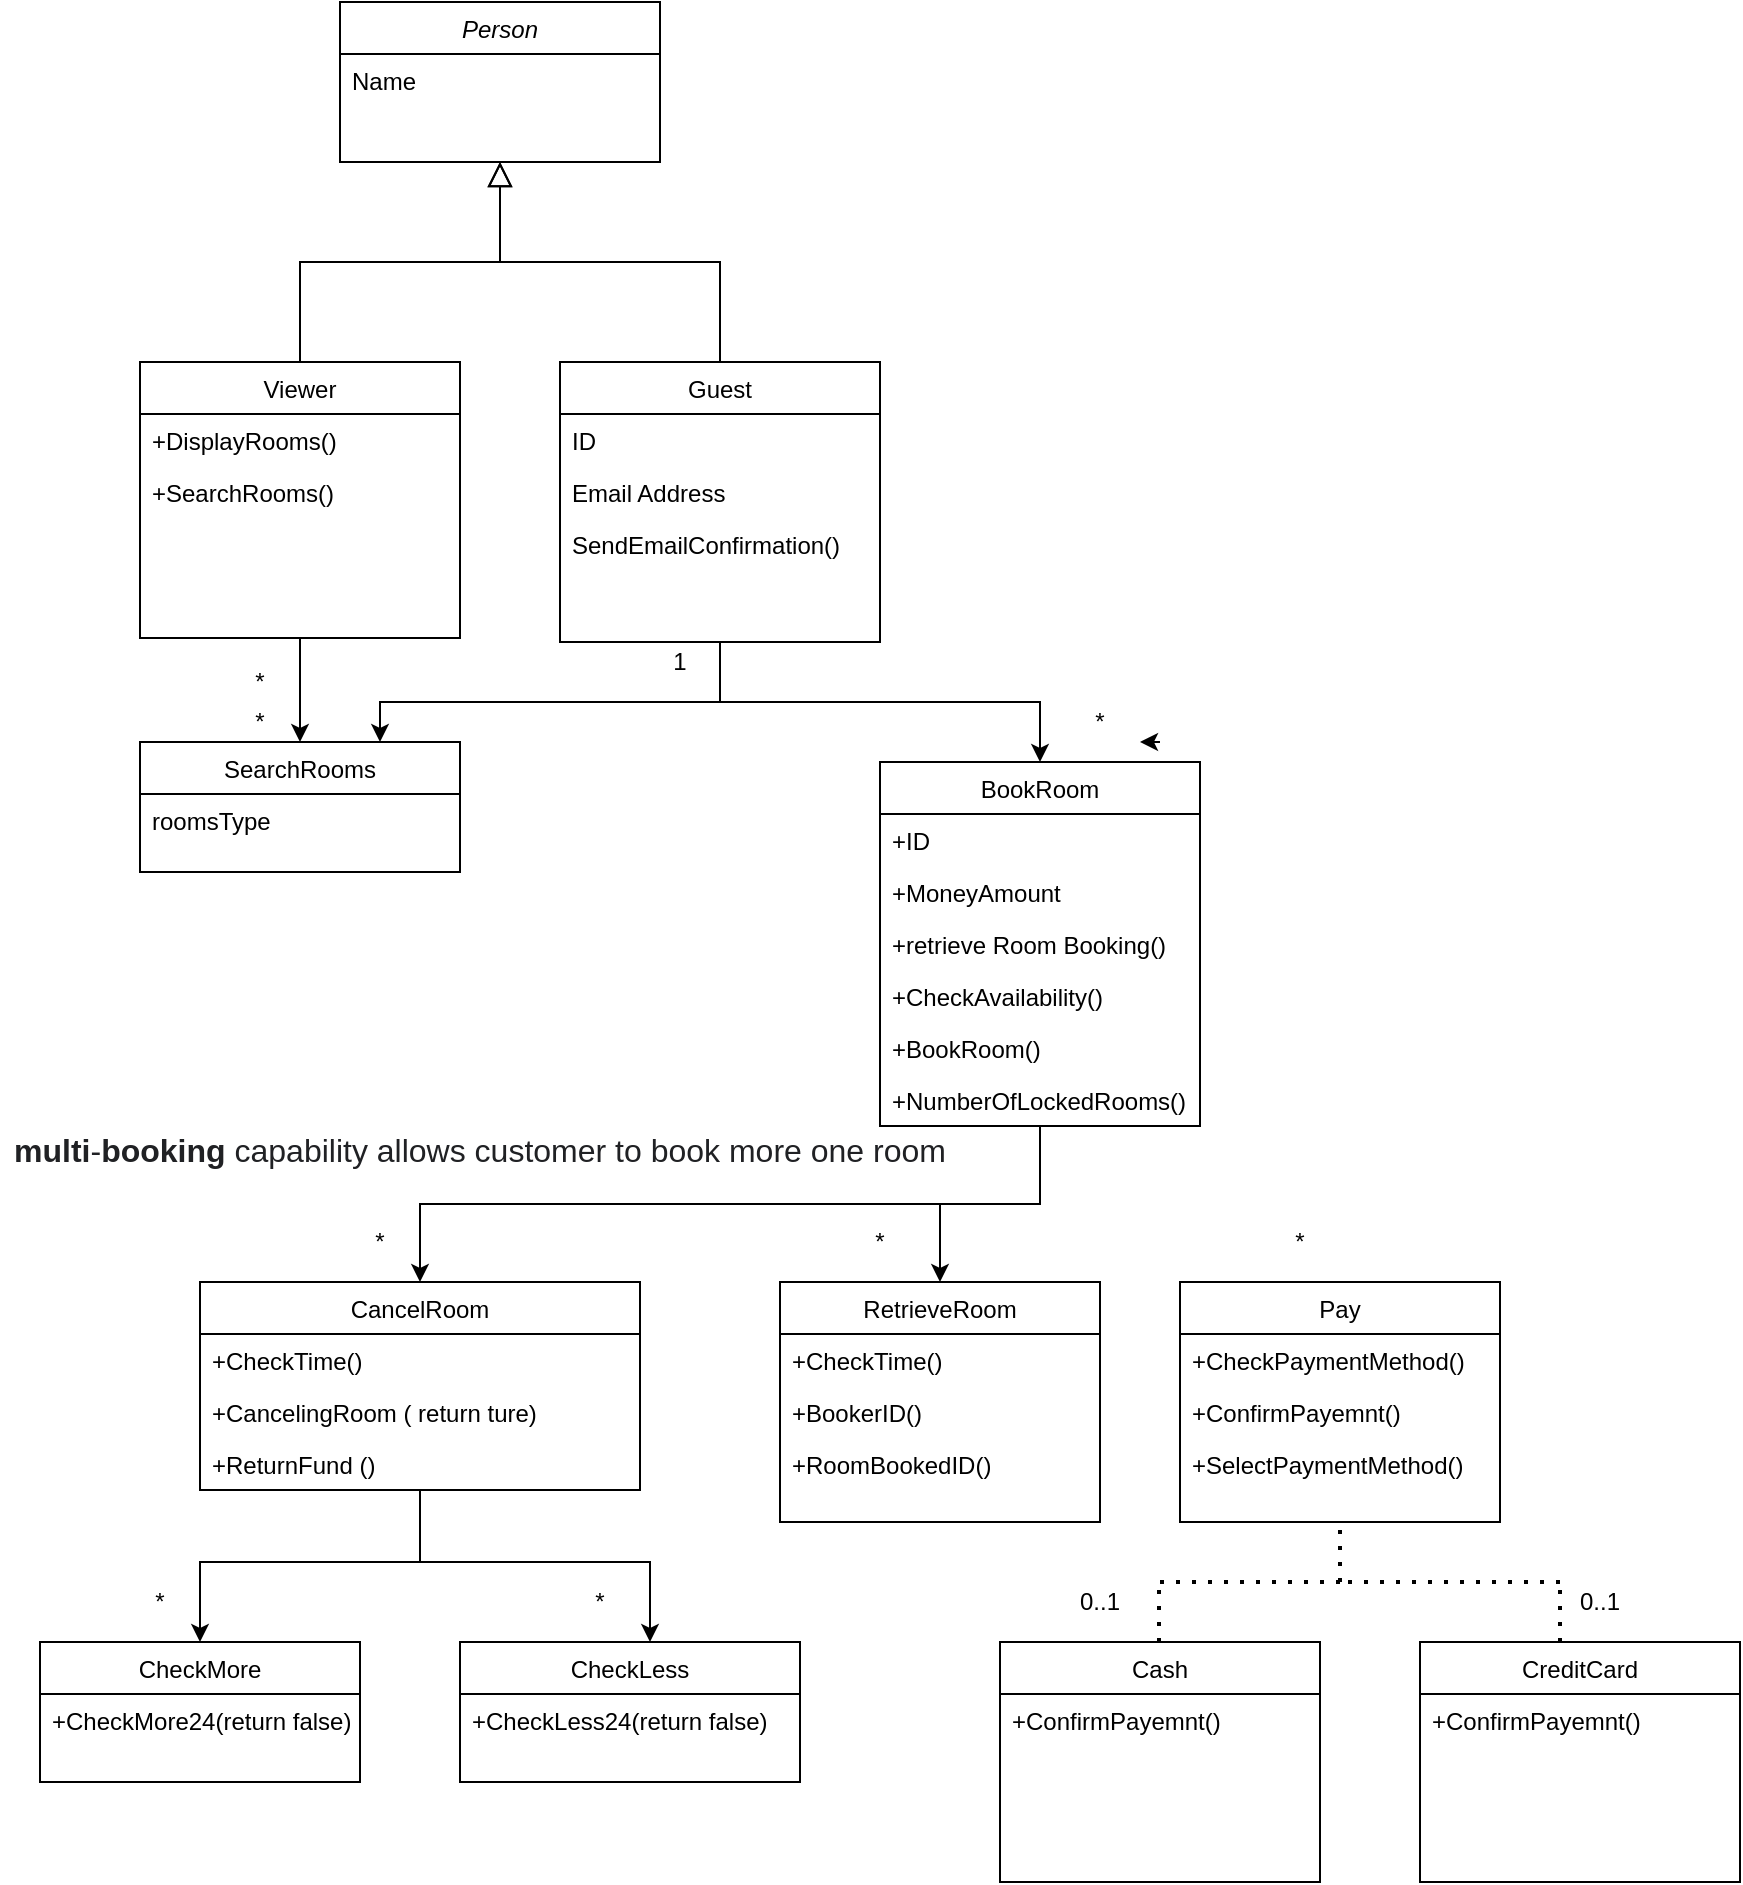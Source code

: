 <mxfile version="13.10.9" type="github">
  <diagram id="C5RBs43oDa-KdzZeNtuy" name="Page-1">
    <mxGraphModel dx="1019" dy="456" grid="1" gridSize="10" guides="1" tooltips="1" connect="1" arrows="1" fold="1" page="1" pageScale="1" pageWidth="827" pageHeight="1169" math="0" shadow="0">
      <root>
        <mxCell id="WIyWlLk6GJQsqaUBKTNV-0" />
        <mxCell id="WIyWlLk6GJQsqaUBKTNV-1" parent="WIyWlLk6GJQsqaUBKTNV-0" />
        <mxCell id="zkfFHV4jXpPFQw0GAbJ--0" value="Person" style="swimlane;fontStyle=2;align=center;verticalAlign=top;childLayout=stackLayout;horizontal=1;startSize=26;horizontalStack=0;resizeParent=1;resizeLast=0;collapsible=1;marginBottom=0;rounded=0;shadow=0;strokeWidth=1;" parent="WIyWlLk6GJQsqaUBKTNV-1" vertex="1">
          <mxGeometry x="220" y="180" width="160" height="80" as="geometry">
            <mxRectangle x="230" y="140" width="160" height="26" as="alternateBounds" />
          </mxGeometry>
        </mxCell>
        <mxCell id="zkfFHV4jXpPFQw0GAbJ--1" value="Name" style="text;align=left;verticalAlign=top;spacingLeft=4;spacingRight=4;overflow=hidden;rotatable=0;points=[[0,0.5],[1,0.5]];portConstraint=eastwest;" parent="zkfFHV4jXpPFQw0GAbJ--0" vertex="1">
          <mxGeometry y="26" width="160" height="26" as="geometry" />
        </mxCell>
        <mxCell id="uaUlRpcdH6cN6g0oEgt6-7" style="edgeStyle=orthogonalEdgeStyle;rounded=0;orthogonalLoop=1;jettySize=auto;html=1;exitX=0.5;exitY=1;exitDx=0;exitDy=0;entryX=0.5;entryY=0;entryDx=0;entryDy=0;" edge="1" parent="WIyWlLk6GJQsqaUBKTNV-1" source="zkfFHV4jXpPFQw0GAbJ--6" target="uaUlRpcdH6cN6g0oEgt6-3">
          <mxGeometry relative="1" as="geometry" />
        </mxCell>
        <mxCell id="zkfFHV4jXpPFQw0GAbJ--6" value="Viewer" style="swimlane;fontStyle=0;align=center;verticalAlign=top;childLayout=stackLayout;horizontal=1;startSize=26;horizontalStack=0;resizeParent=1;resizeLast=0;collapsible=1;marginBottom=0;rounded=0;shadow=0;strokeWidth=1;" parent="WIyWlLk6GJQsqaUBKTNV-1" vertex="1">
          <mxGeometry x="120" y="360" width="160" height="138" as="geometry">
            <mxRectangle x="130" y="380" width="160" height="26" as="alternateBounds" />
          </mxGeometry>
        </mxCell>
        <mxCell id="zkfFHV4jXpPFQw0GAbJ--11" value="+DisplayRooms()" style="text;align=left;verticalAlign=top;spacingLeft=4;spacingRight=4;overflow=hidden;rotatable=0;points=[[0,0.5],[1,0.5]];portConstraint=eastwest;" parent="zkfFHV4jXpPFQw0GAbJ--6" vertex="1">
          <mxGeometry y="26" width="160" height="26" as="geometry" />
        </mxCell>
        <mxCell id="uaUlRpcdH6cN6g0oEgt6-2" value="+SearchRooms()" style="text;align=left;verticalAlign=top;spacingLeft=4;spacingRight=4;overflow=hidden;rotatable=0;points=[[0,0.5],[1,0.5]];portConstraint=eastwest;" vertex="1" parent="zkfFHV4jXpPFQw0GAbJ--6">
          <mxGeometry y="52" width="160" height="26" as="geometry" />
        </mxCell>
        <mxCell id="zkfFHV4jXpPFQw0GAbJ--12" value="" style="endArrow=block;endSize=10;endFill=0;shadow=0;strokeWidth=1;rounded=0;edgeStyle=elbowEdgeStyle;elbow=vertical;" parent="WIyWlLk6GJQsqaUBKTNV-1" source="zkfFHV4jXpPFQw0GAbJ--6" target="zkfFHV4jXpPFQw0GAbJ--0" edge="1">
          <mxGeometry width="160" relative="1" as="geometry">
            <mxPoint x="200" y="203" as="sourcePoint" />
            <mxPoint x="200" y="203" as="targetPoint" />
          </mxGeometry>
        </mxCell>
        <mxCell id="uaUlRpcdH6cN6g0oEgt6-11" style="edgeStyle=orthogonalEdgeStyle;rounded=0;orthogonalLoop=1;jettySize=auto;html=1;entryX=0.75;entryY=0;entryDx=0;entryDy=0;" edge="1" parent="WIyWlLk6GJQsqaUBKTNV-1" source="zkfFHV4jXpPFQw0GAbJ--13" target="uaUlRpcdH6cN6g0oEgt6-3">
          <mxGeometry relative="1" as="geometry">
            <Array as="points">
              <mxPoint x="410" y="530" />
              <mxPoint x="240" y="530" />
            </Array>
          </mxGeometry>
        </mxCell>
        <mxCell id="uaUlRpcdH6cN6g0oEgt6-69" style="edgeStyle=orthogonalEdgeStyle;rounded=0;orthogonalLoop=1;jettySize=auto;html=1;exitX=0.5;exitY=1;exitDx=0;exitDy=0;" edge="1" parent="WIyWlLk6GJQsqaUBKTNV-1" source="zkfFHV4jXpPFQw0GAbJ--13" target="uaUlRpcdH6cN6g0oEgt6-9">
          <mxGeometry relative="1" as="geometry" />
        </mxCell>
        <mxCell id="zkfFHV4jXpPFQw0GAbJ--13" value="Guest" style="swimlane;fontStyle=0;align=center;verticalAlign=top;childLayout=stackLayout;horizontal=1;startSize=26;horizontalStack=0;resizeParent=1;resizeLast=0;collapsible=1;marginBottom=0;rounded=0;shadow=0;strokeWidth=1;" parent="WIyWlLk6GJQsqaUBKTNV-1" vertex="1">
          <mxGeometry x="330" y="360" width="160" height="140" as="geometry">
            <mxRectangle x="340" y="380" width="170" height="26" as="alternateBounds" />
          </mxGeometry>
        </mxCell>
        <mxCell id="uaUlRpcdH6cN6g0oEgt6-0" value="ID" style="text;align=left;verticalAlign=top;spacingLeft=4;spacingRight=4;overflow=hidden;rotatable=0;points=[[0,0.5],[1,0.5]];portConstraint=eastwest;" vertex="1" parent="zkfFHV4jXpPFQw0GAbJ--13">
          <mxGeometry y="26" width="160" height="26" as="geometry" />
        </mxCell>
        <mxCell id="uaUlRpcdH6cN6g0oEgt6-1" value="Email Address" style="text;align=left;verticalAlign=top;spacingLeft=4;spacingRight=4;overflow=hidden;rotatable=0;points=[[0,0.5],[1,0.5]];portConstraint=eastwest;" vertex="1" parent="zkfFHV4jXpPFQw0GAbJ--13">
          <mxGeometry y="52" width="160" height="26" as="geometry" />
        </mxCell>
        <mxCell id="uaUlRpcdH6cN6g0oEgt6-36" value="SendEmailConfirmation()" style="text;align=left;verticalAlign=top;spacingLeft=4;spacingRight=4;overflow=hidden;rotatable=0;points=[[0,0.5],[1,0.5]];portConstraint=eastwest;" vertex="1" parent="zkfFHV4jXpPFQw0GAbJ--13">
          <mxGeometry y="78" width="160" height="26" as="geometry" />
        </mxCell>
        <mxCell id="zkfFHV4jXpPFQw0GAbJ--16" value="" style="endArrow=block;endSize=10;endFill=0;shadow=0;strokeWidth=1;rounded=0;edgeStyle=elbowEdgeStyle;elbow=vertical;" parent="WIyWlLk6GJQsqaUBKTNV-1" source="zkfFHV4jXpPFQw0GAbJ--13" target="zkfFHV4jXpPFQw0GAbJ--0" edge="1">
          <mxGeometry width="160" relative="1" as="geometry">
            <mxPoint x="210" y="373" as="sourcePoint" />
            <mxPoint x="310" y="271" as="targetPoint" />
          </mxGeometry>
        </mxCell>
        <mxCell id="uaUlRpcdH6cN6g0oEgt6-3" value="SearchRooms" style="swimlane;fontStyle=0;align=center;verticalAlign=top;childLayout=stackLayout;horizontal=1;startSize=26;horizontalStack=0;resizeParent=1;resizeLast=0;collapsible=1;marginBottom=0;rounded=0;shadow=0;strokeWidth=1;" vertex="1" parent="WIyWlLk6GJQsqaUBKTNV-1">
          <mxGeometry x="120" y="550" width="160" height="65" as="geometry">
            <mxRectangle x="130" y="380" width="160" height="26" as="alternateBounds" />
          </mxGeometry>
        </mxCell>
        <mxCell id="uaUlRpcdH6cN6g0oEgt6-4" value="roomsType" style="text;align=left;verticalAlign=top;spacingLeft=4;spacingRight=4;overflow=hidden;rotatable=0;points=[[0,0.5],[1,0.5]];portConstraint=eastwest;" vertex="1" parent="uaUlRpcdH6cN6g0oEgt6-3">
          <mxGeometry y="26" width="160" height="26" as="geometry" />
        </mxCell>
        <mxCell id="uaUlRpcdH6cN6g0oEgt6-23" style="edgeStyle=orthogonalEdgeStyle;rounded=0;orthogonalLoop=1;jettySize=auto;html=1;entryX=0.5;entryY=0;entryDx=0;entryDy=0;" edge="1" parent="WIyWlLk6GJQsqaUBKTNV-1" source="uaUlRpcdH6cN6g0oEgt6-9" target="uaUlRpcdH6cN6g0oEgt6-15">
          <mxGeometry relative="1" as="geometry" />
        </mxCell>
        <mxCell id="uaUlRpcdH6cN6g0oEgt6-35" style="edgeStyle=orthogonalEdgeStyle;rounded=0;orthogonalLoop=1;jettySize=auto;html=1;exitX=0.5;exitY=1;exitDx=0;exitDy=0;" edge="1" parent="WIyWlLk6GJQsqaUBKTNV-1" source="uaUlRpcdH6cN6g0oEgt6-9" target="uaUlRpcdH6cN6g0oEgt6-31">
          <mxGeometry relative="1" as="geometry" />
        </mxCell>
        <mxCell id="uaUlRpcdH6cN6g0oEgt6-9" value="BookRoom" style="swimlane;fontStyle=0;align=center;verticalAlign=top;childLayout=stackLayout;horizontal=1;startSize=26;horizontalStack=0;resizeParent=1;resizeLast=0;collapsible=1;marginBottom=0;rounded=0;shadow=0;strokeWidth=1;" vertex="1" parent="WIyWlLk6GJQsqaUBKTNV-1">
          <mxGeometry x="490" y="560" width="160" height="182" as="geometry">
            <mxRectangle x="130" y="380" width="160" height="26" as="alternateBounds" />
          </mxGeometry>
        </mxCell>
        <mxCell id="uaUlRpcdH6cN6g0oEgt6-10" value="+ID" style="text;align=left;verticalAlign=top;spacingLeft=4;spacingRight=4;overflow=hidden;rotatable=0;points=[[0,0.5],[1,0.5]];portConstraint=eastwest;" vertex="1" parent="uaUlRpcdH6cN6g0oEgt6-9">
          <mxGeometry y="26" width="160" height="26" as="geometry" />
        </mxCell>
        <mxCell id="uaUlRpcdH6cN6g0oEgt6-46" value="+MoneyAmount" style="text;align=left;verticalAlign=top;spacingLeft=4;spacingRight=4;overflow=hidden;rotatable=0;points=[[0,0.5],[1,0.5]];portConstraint=eastwest;" vertex="1" parent="uaUlRpcdH6cN6g0oEgt6-9">
          <mxGeometry y="52" width="160" height="26" as="geometry" />
        </mxCell>
        <mxCell id="uaUlRpcdH6cN6g0oEgt6-14" value="+retrieve Room Booking()" style="text;align=left;verticalAlign=top;spacingLeft=4;spacingRight=4;overflow=hidden;rotatable=0;points=[[0,0.5],[1,0.5]];portConstraint=eastwest;" vertex="1" parent="uaUlRpcdH6cN6g0oEgt6-9">
          <mxGeometry y="78" width="160" height="26" as="geometry" />
        </mxCell>
        <mxCell id="uaUlRpcdH6cN6g0oEgt6-27" value="+CheckAvailability()" style="text;align=left;verticalAlign=top;spacingLeft=4;spacingRight=4;overflow=hidden;rotatable=0;points=[[0,0.5],[1,0.5]];portConstraint=eastwest;" vertex="1" parent="uaUlRpcdH6cN6g0oEgt6-9">
          <mxGeometry y="104" width="160" height="26" as="geometry" />
        </mxCell>
        <mxCell id="uaUlRpcdH6cN6g0oEgt6-13" value="+BookRoom()" style="text;align=left;verticalAlign=top;spacingLeft=4;spacingRight=4;overflow=hidden;rotatable=0;points=[[0,0.5],[1,0.5]];portConstraint=eastwest;" vertex="1" parent="uaUlRpcdH6cN6g0oEgt6-9">
          <mxGeometry y="130" width="160" height="26" as="geometry" />
        </mxCell>
        <mxCell id="uaUlRpcdH6cN6g0oEgt6-47" value="+NumberOfLockedRooms()" style="text;align=left;verticalAlign=top;spacingLeft=4;spacingRight=4;overflow=hidden;rotatable=0;points=[[0,0.5],[1,0.5]];portConstraint=eastwest;" vertex="1" parent="uaUlRpcdH6cN6g0oEgt6-9">
          <mxGeometry y="156" width="160" height="26" as="geometry" />
        </mxCell>
        <mxCell id="uaUlRpcdH6cN6g0oEgt6-15" value="RetrieveRoom" style="swimlane;fontStyle=0;align=center;verticalAlign=top;childLayout=stackLayout;horizontal=1;startSize=26;horizontalStack=0;resizeParent=1;resizeLast=0;collapsible=1;marginBottom=0;rounded=0;shadow=0;strokeWidth=1;" vertex="1" parent="WIyWlLk6GJQsqaUBKTNV-1">
          <mxGeometry x="440" y="820" width="160" height="120" as="geometry">
            <mxRectangle x="130" y="380" width="160" height="26" as="alternateBounds" />
          </mxGeometry>
        </mxCell>
        <mxCell id="uaUlRpcdH6cN6g0oEgt6-16" value="+CheckTime()" style="text;align=left;verticalAlign=top;spacingLeft=4;spacingRight=4;overflow=hidden;rotatable=0;points=[[0,0.5],[1,0.5]];portConstraint=eastwest;" vertex="1" parent="uaUlRpcdH6cN6g0oEgt6-15">
          <mxGeometry y="26" width="160" height="26" as="geometry" />
        </mxCell>
        <mxCell id="uaUlRpcdH6cN6g0oEgt6-24" value="+BookerID()" style="text;align=left;verticalAlign=top;spacingLeft=4;spacingRight=4;overflow=hidden;rotatable=0;points=[[0,0.5],[1,0.5]];portConstraint=eastwest;" vertex="1" parent="uaUlRpcdH6cN6g0oEgt6-15">
          <mxGeometry y="52" width="160" height="26" as="geometry" />
        </mxCell>
        <mxCell id="uaUlRpcdH6cN6g0oEgt6-26" value="+RoomBookedID()" style="text;align=left;verticalAlign=top;spacingLeft=4;spacingRight=4;overflow=hidden;rotatable=0;points=[[0,0.5],[1,0.5]];portConstraint=eastwest;" vertex="1" parent="uaUlRpcdH6cN6g0oEgt6-15">
          <mxGeometry y="78" width="160" height="26" as="geometry" />
        </mxCell>
        <mxCell id="uaUlRpcdH6cN6g0oEgt6-40" style="edgeStyle=orthogonalEdgeStyle;rounded=0;orthogonalLoop=1;jettySize=auto;html=1;" edge="1" parent="WIyWlLk6GJQsqaUBKTNV-1" source="uaUlRpcdH6cN6g0oEgt6-31" target="uaUlRpcdH6cN6g0oEgt6-37">
          <mxGeometry relative="1" as="geometry">
            <mxPoint x="190" y="925" as="targetPoint" />
            <Array as="points">
              <mxPoint x="260" y="960" />
              <mxPoint x="150" y="960" />
            </Array>
          </mxGeometry>
        </mxCell>
        <mxCell id="uaUlRpcdH6cN6g0oEgt6-43" style="edgeStyle=orthogonalEdgeStyle;rounded=0;orthogonalLoop=1;jettySize=auto;html=1;" edge="1" parent="WIyWlLk6GJQsqaUBKTNV-1" source="uaUlRpcdH6cN6g0oEgt6-31" target="uaUlRpcdH6cN6g0oEgt6-41">
          <mxGeometry relative="1" as="geometry">
            <Array as="points">
              <mxPoint x="260" y="960" />
              <mxPoint x="375" y="960" />
            </Array>
          </mxGeometry>
        </mxCell>
        <mxCell id="uaUlRpcdH6cN6g0oEgt6-31" value="CancelRoom" style="swimlane;fontStyle=0;align=center;verticalAlign=top;childLayout=stackLayout;horizontal=1;startSize=26;horizontalStack=0;resizeParent=1;resizeLast=0;collapsible=1;marginBottom=0;rounded=0;shadow=0;strokeWidth=1;" vertex="1" parent="WIyWlLk6GJQsqaUBKTNV-1">
          <mxGeometry x="150" y="820" width="220" height="104" as="geometry">
            <mxRectangle x="130" y="380" width="160" height="26" as="alternateBounds" />
          </mxGeometry>
        </mxCell>
        <mxCell id="uaUlRpcdH6cN6g0oEgt6-39" value="+CheckTime()" style="text;align=left;verticalAlign=top;spacingLeft=4;spacingRight=4;overflow=hidden;rotatable=0;points=[[0,0.5],[1,0.5]];portConstraint=eastwest;" vertex="1" parent="uaUlRpcdH6cN6g0oEgt6-31">
          <mxGeometry y="26" width="220" height="26" as="geometry" />
        </mxCell>
        <mxCell id="uaUlRpcdH6cN6g0oEgt6-44" value="+CancelingRoom ( return ture)" style="text;align=left;verticalAlign=top;spacingLeft=4;spacingRight=4;overflow=hidden;rotatable=0;points=[[0,0.5],[1,0.5]];portConstraint=eastwest;" vertex="1" parent="uaUlRpcdH6cN6g0oEgt6-31">
          <mxGeometry y="52" width="220" height="26" as="geometry" />
        </mxCell>
        <mxCell id="uaUlRpcdH6cN6g0oEgt6-45" value="+ReturnFund ()" style="text;align=left;verticalAlign=top;spacingLeft=4;spacingRight=4;overflow=hidden;rotatable=0;points=[[0,0.5],[1,0.5]];portConstraint=eastwest;" vertex="1" parent="uaUlRpcdH6cN6g0oEgt6-31">
          <mxGeometry y="78" width="220" height="26" as="geometry" />
        </mxCell>
        <mxCell id="uaUlRpcdH6cN6g0oEgt6-37" value="CheckMore" style="swimlane;fontStyle=0;align=center;verticalAlign=top;childLayout=stackLayout;horizontal=1;startSize=26;horizontalStack=0;resizeParent=1;resizeLast=0;collapsible=1;marginBottom=0;rounded=0;shadow=0;strokeWidth=1;" vertex="1" parent="WIyWlLk6GJQsqaUBKTNV-1">
          <mxGeometry x="70" y="1000" width="160" height="70" as="geometry">
            <mxRectangle x="130" y="380" width="160" height="26" as="alternateBounds" />
          </mxGeometry>
        </mxCell>
        <mxCell id="uaUlRpcdH6cN6g0oEgt6-38" value="+CheckMore24(return false)" style="text;align=left;verticalAlign=top;spacingLeft=4;spacingRight=4;overflow=hidden;rotatable=0;points=[[0,0.5],[1,0.5]];portConstraint=eastwest;" vertex="1" parent="uaUlRpcdH6cN6g0oEgt6-37">
          <mxGeometry y="26" width="160" height="26" as="geometry" />
        </mxCell>
        <mxCell id="uaUlRpcdH6cN6g0oEgt6-41" value="CheckLess" style="swimlane;fontStyle=0;align=center;verticalAlign=top;childLayout=stackLayout;horizontal=1;startSize=26;horizontalStack=0;resizeParent=1;resizeLast=0;collapsible=1;marginBottom=0;rounded=0;shadow=0;strokeWidth=1;" vertex="1" parent="WIyWlLk6GJQsqaUBKTNV-1">
          <mxGeometry x="280" y="1000" width="170" height="70" as="geometry">
            <mxRectangle x="130" y="380" width="160" height="26" as="alternateBounds" />
          </mxGeometry>
        </mxCell>
        <mxCell id="uaUlRpcdH6cN6g0oEgt6-42" value="+CheckLess24(return false)" style="text;align=left;verticalAlign=top;spacingLeft=4;spacingRight=4;overflow=hidden;rotatable=0;points=[[0,0.5],[1,0.5]];portConstraint=eastwest;" vertex="1" parent="uaUlRpcdH6cN6g0oEgt6-41">
          <mxGeometry y="26" width="170" height="26" as="geometry" />
        </mxCell>
        <mxCell id="uaUlRpcdH6cN6g0oEgt6-48" value="Pay" style="swimlane;fontStyle=0;align=center;verticalAlign=top;childLayout=stackLayout;horizontal=1;startSize=26;horizontalStack=0;resizeParent=1;resizeLast=0;collapsible=1;marginBottom=0;rounded=0;shadow=0;strokeWidth=1;" vertex="1" parent="WIyWlLk6GJQsqaUBKTNV-1">
          <mxGeometry x="640" y="820" width="160" height="120" as="geometry">
            <mxRectangle x="130" y="380" width="160" height="26" as="alternateBounds" />
          </mxGeometry>
        </mxCell>
        <mxCell id="uaUlRpcdH6cN6g0oEgt6-49" value="+CheckPaymentMethod()" style="text;align=left;verticalAlign=top;spacingLeft=4;spacingRight=4;overflow=hidden;rotatable=0;points=[[0,0.5],[1,0.5]];portConstraint=eastwest;" vertex="1" parent="uaUlRpcdH6cN6g0oEgt6-48">
          <mxGeometry y="26" width="160" height="26" as="geometry" />
        </mxCell>
        <mxCell id="uaUlRpcdH6cN6g0oEgt6-50" value="+ConfirmPayemnt()" style="text;align=left;verticalAlign=top;spacingLeft=4;spacingRight=4;overflow=hidden;rotatable=0;points=[[0,0.5],[1,0.5]];portConstraint=eastwest;" vertex="1" parent="uaUlRpcdH6cN6g0oEgt6-48">
          <mxGeometry y="52" width="160" height="26" as="geometry" />
        </mxCell>
        <mxCell id="uaUlRpcdH6cN6g0oEgt6-52" value="+SelectPaymentMethod()" style="text;align=left;verticalAlign=top;spacingLeft=4;spacingRight=4;overflow=hidden;rotatable=0;points=[[0,0.5],[1,0.5]];portConstraint=eastwest;" vertex="1" parent="uaUlRpcdH6cN6g0oEgt6-48">
          <mxGeometry y="78" width="160" height="26" as="geometry" />
        </mxCell>
        <mxCell id="uaUlRpcdH6cN6g0oEgt6-53" value="CreditCard" style="swimlane;fontStyle=0;align=center;verticalAlign=top;childLayout=stackLayout;horizontal=1;startSize=26;horizontalStack=0;resizeParent=1;resizeLast=0;collapsible=1;marginBottom=0;rounded=0;shadow=0;strokeWidth=1;" vertex="1" parent="WIyWlLk6GJQsqaUBKTNV-1">
          <mxGeometry x="760" y="1000" width="160" height="120" as="geometry">
            <mxRectangle x="130" y="380" width="160" height="26" as="alternateBounds" />
          </mxGeometry>
        </mxCell>
        <mxCell id="uaUlRpcdH6cN6g0oEgt6-55" value="+ConfirmPayemnt()" style="text;align=left;verticalAlign=top;spacingLeft=4;spacingRight=4;overflow=hidden;rotatable=0;points=[[0,0.5],[1,0.5]];portConstraint=eastwest;" vertex="1" parent="uaUlRpcdH6cN6g0oEgt6-53">
          <mxGeometry y="26" width="160" height="26" as="geometry" />
        </mxCell>
        <mxCell id="uaUlRpcdH6cN6g0oEgt6-57" value="Cash" style="swimlane;fontStyle=0;align=center;verticalAlign=top;childLayout=stackLayout;horizontal=1;startSize=26;horizontalStack=0;resizeParent=1;resizeLast=0;collapsible=1;marginBottom=0;rounded=0;shadow=0;strokeWidth=1;" vertex="1" parent="WIyWlLk6GJQsqaUBKTNV-1">
          <mxGeometry x="550" y="1000" width="160" height="120" as="geometry">
            <mxRectangle x="130" y="380" width="160" height="26" as="alternateBounds" />
          </mxGeometry>
        </mxCell>
        <mxCell id="uaUlRpcdH6cN6g0oEgt6-59" value="+ConfirmPayemnt()" style="text;align=left;verticalAlign=top;spacingLeft=4;spacingRight=4;overflow=hidden;rotatable=0;points=[[0,0.5],[1,0.5]];portConstraint=eastwest;" vertex="1" parent="uaUlRpcdH6cN6g0oEgt6-57">
          <mxGeometry y="26" width="160" height="26" as="geometry" />
        </mxCell>
        <mxCell id="uaUlRpcdH6cN6g0oEgt6-63" value="" style="endArrow=none;dashed=1;html=1;dashPattern=1 3;strokeWidth=2;" edge="1" parent="WIyWlLk6GJQsqaUBKTNV-1">
          <mxGeometry width="50" height="50" relative="1" as="geometry">
            <mxPoint x="720" y="970" as="sourcePoint" />
            <mxPoint x="720" y="940" as="targetPoint" />
          </mxGeometry>
        </mxCell>
        <mxCell id="uaUlRpcdH6cN6g0oEgt6-64" value="" style="endArrow=none;dashed=1;html=1;dashPattern=1 3;strokeWidth=2;" edge="1" parent="WIyWlLk6GJQsqaUBKTNV-1">
          <mxGeometry width="50" height="50" relative="1" as="geometry">
            <mxPoint x="720" y="970" as="sourcePoint" />
            <mxPoint x="630" y="970" as="targetPoint" />
          </mxGeometry>
        </mxCell>
        <mxCell id="uaUlRpcdH6cN6g0oEgt6-65" value="" style="endArrow=none;dashed=1;html=1;dashPattern=1 3;strokeWidth=2;" edge="1" parent="WIyWlLk6GJQsqaUBKTNV-1">
          <mxGeometry width="50" height="50" relative="1" as="geometry">
            <mxPoint x="830" y="970" as="sourcePoint" />
            <mxPoint x="720" y="970" as="targetPoint" />
          </mxGeometry>
        </mxCell>
        <mxCell id="uaUlRpcdH6cN6g0oEgt6-66" value="" style="endArrow=none;dashed=1;html=1;dashPattern=1 3;strokeWidth=2;" edge="1" parent="WIyWlLk6GJQsqaUBKTNV-1">
          <mxGeometry width="50" height="50" relative="1" as="geometry">
            <mxPoint x="629.5" y="1000" as="sourcePoint" />
            <mxPoint x="629.5" y="970" as="targetPoint" />
          </mxGeometry>
        </mxCell>
        <mxCell id="uaUlRpcdH6cN6g0oEgt6-67" value="" style="endArrow=none;dashed=1;html=1;dashPattern=1 3;strokeWidth=2;" edge="1" parent="WIyWlLk6GJQsqaUBKTNV-1">
          <mxGeometry width="50" height="50" relative="1" as="geometry">
            <mxPoint x="830" y="1000" as="sourcePoint" />
            <mxPoint x="830" y="970" as="targetPoint" />
          </mxGeometry>
        </mxCell>
        <mxCell id="uaUlRpcdH6cN6g0oEgt6-68" value="1" style="text;html=1;strokeColor=none;fillColor=none;align=center;verticalAlign=middle;whiteSpace=wrap;rounded=0;" vertex="1" parent="WIyWlLk6GJQsqaUBKTNV-1">
          <mxGeometry x="370" y="500" width="40" height="20" as="geometry" />
        </mxCell>
        <mxCell id="uaUlRpcdH6cN6g0oEgt6-71" value="*" style="text;html=1;strokeColor=none;fillColor=none;align=center;verticalAlign=middle;whiteSpace=wrap;rounded=0;" vertex="1" parent="WIyWlLk6GJQsqaUBKTNV-1">
          <mxGeometry x="220" y="790" width="40" height="20" as="geometry" />
        </mxCell>
        <mxCell id="uaUlRpcdH6cN6g0oEgt6-72" value="*" style="text;html=1;strokeColor=none;fillColor=none;align=center;verticalAlign=middle;whiteSpace=wrap;rounded=0;" vertex="1" parent="WIyWlLk6GJQsqaUBKTNV-1">
          <mxGeometry x="160" y="530" width="40" height="20" as="geometry" />
        </mxCell>
        <mxCell id="uaUlRpcdH6cN6g0oEgt6-74" value="*" style="text;html=1;strokeColor=none;fillColor=none;align=center;verticalAlign=middle;whiteSpace=wrap;rounded=0;" vertex="1" parent="WIyWlLk6GJQsqaUBKTNV-1">
          <mxGeometry x="160" y="510" width="40" height="20" as="geometry" />
        </mxCell>
        <mxCell id="uaUlRpcdH6cN6g0oEgt6-78" style="edgeStyle=orthogonalEdgeStyle;rounded=0;orthogonalLoop=1;jettySize=auto;html=1;exitX=0.75;exitY=0;exitDx=0;exitDy=0;entryX=0.5;entryY=0;entryDx=0;entryDy=0;" edge="1" parent="WIyWlLk6GJQsqaUBKTNV-1">
          <mxGeometry relative="1" as="geometry">
            <mxPoint x="630" y="550" as="sourcePoint" />
            <mxPoint x="620" y="550" as="targetPoint" />
          </mxGeometry>
        </mxCell>
        <mxCell id="uaUlRpcdH6cN6g0oEgt6-79" value="*" style="text;html=1;strokeColor=none;fillColor=none;align=center;verticalAlign=middle;whiteSpace=wrap;rounded=0;" vertex="1" parent="WIyWlLk6GJQsqaUBKTNV-1">
          <mxGeometry x="580" y="530" width="40" height="20" as="geometry" />
        </mxCell>
        <mxCell id="uaUlRpcdH6cN6g0oEgt6-80" value="*" style="text;html=1;strokeColor=none;fillColor=none;align=center;verticalAlign=middle;whiteSpace=wrap;rounded=0;" vertex="1" parent="WIyWlLk6GJQsqaUBKTNV-1">
          <mxGeometry x="470" y="790" width="40" height="20" as="geometry" />
        </mxCell>
        <mxCell id="uaUlRpcdH6cN6g0oEgt6-81" value="*" style="text;html=1;strokeColor=none;fillColor=none;align=center;verticalAlign=middle;whiteSpace=wrap;rounded=0;" vertex="1" parent="WIyWlLk6GJQsqaUBKTNV-1">
          <mxGeometry x="680" y="790" width="40" height="20" as="geometry" />
        </mxCell>
        <mxCell id="uaUlRpcdH6cN6g0oEgt6-82" value="&lt;br&gt;&lt;br&gt;&lt;b style=&quot;color: rgb(32 , 33 , 36) ; font-family: &amp;#34;noto naskh arabic ui&amp;#34; , &amp;#34;arial&amp;#34; , sans-serif ; font-size: 16px ; font-style: normal ; letter-spacing: normal ; text-align: right ; text-indent: 0px ; text-transform: none ; word-spacing: 0px ; background-color: rgb(255 , 255 , 255)&quot;&gt;multi&lt;/b&gt;&lt;span style=&quot;color: rgb(32 , 33 , 36) ; font-family: &amp;#34;noto naskh arabic ui&amp;#34; , &amp;#34;arial&amp;#34; , sans-serif ; font-size: 16px ; font-style: normal ; font-weight: 400 ; letter-spacing: normal ; text-align: right ; text-indent: 0px ; text-transform: none ; word-spacing: 0px ; background-color: rgb(255 , 255 , 255) ; display: inline ; float: none&quot;&gt;-&lt;/span&gt;&lt;b style=&quot;color: rgb(32 , 33 , 36) ; font-family: &amp;#34;noto naskh arabic ui&amp;#34; , &amp;#34;arial&amp;#34; , sans-serif ; font-size: 16px ; font-style: normal ; letter-spacing: normal ; text-align: right ; text-indent: 0px ; text-transform: none ; word-spacing: 0px ; background-color: rgb(255 , 255 , 255)&quot;&gt;booking&lt;/b&gt;&lt;span style=&quot;color: rgb(32 , 33 , 36) ; font-family: &amp;#34;noto naskh arabic ui&amp;#34; , &amp;#34;arial&amp;#34; , sans-serif ; font-size: 16px ; font-style: normal ; font-weight: 400 ; letter-spacing: normal ; text-align: right ; text-indent: 0px ; text-transform: none ; word-spacing: 0px ; background-color: rgb(255 , 255 , 255) ; display: inline ; float: none&quot;&gt;&lt;span&gt;&amp;nbsp;&lt;/span&gt;capability allows customer to book more one room&lt;/span&gt;" style="text;html=1;strokeColor=none;fillColor=none;align=center;verticalAlign=middle;whiteSpace=wrap;rounded=0;" vertex="1" parent="WIyWlLk6GJQsqaUBKTNV-1">
          <mxGeometry x="50" y="710" width="480" height="60" as="geometry" />
        </mxCell>
        <mxCell id="uaUlRpcdH6cN6g0oEgt6-84" value="*" style="text;html=1;strokeColor=none;fillColor=none;align=center;verticalAlign=middle;whiteSpace=wrap;rounded=0;" vertex="1" parent="WIyWlLk6GJQsqaUBKTNV-1">
          <mxGeometry x="330" y="970" width="40" height="20" as="geometry" />
        </mxCell>
        <mxCell id="uaUlRpcdH6cN6g0oEgt6-85" value="*" style="text;html=1;strokeColor=none;fillColor=none;align=center;verticalAlign=middle;whiteSpace=wrap;rounded=0;" vertex="1" parent="WIyWlLk6GJQsqaUBKTNV-1">
          <mxGeometry x="110" y="970" width="40" height="20" as="geometry" />
        </mxCell>
        <mxCell id="uaUlRpcdH6cN6g0oEgt6-86" value="0..1" style="text;html=1;strokeColor=none;fillColor=none;align=center;verticalAlign=middle;whiteSpace=wrap;rounded=0;" vertex="1" parent="WIyWlLk6GJQsqaUBKTNV-1">
          <mxGeometry x="580" y="970" width="40" height="20" as="geometry" />
        </mxCell>
        <mxCell id="uaUlRpcdH6cN6g0oEgt6-87" value="0..1" style="text;html=1;strokeColor=none;fillColor=none;align=center;verticalAlign=middle;whiteSpace=wrap;rounded=0;" vertex="1" parent="WIyWlLk6GJQsqaUBKTNV-1">
          <mxGeometry x="830" y="980" width="40" as="geometry" />
        </mxCell>
      </root>
    </mxGraphModel>
  </diagram>
</mxfile>
